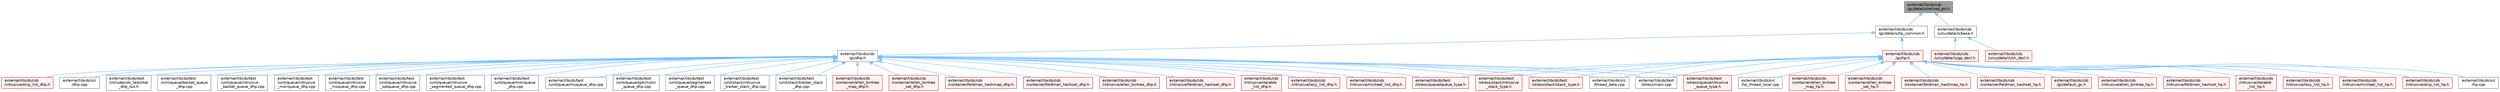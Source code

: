 digraph "external/libcds/cds/gc/details/retired_ptr.h"
{
 // LATEX_PDF_SIZE
  bgcolor="transparent";
  edge [fontname=Helvetica,fontsize=10,labelfontname=Helvetica,labelfontsize=10];
  node [fontname=Helvetica,fontsize=10,shape=box,height=0.2,width=0.4];
  Node1 [id="Node000001",label="external/libcds/cds\l/gc/details/retired_ptr.h",height=0.2,width=0.4,color="gray40", fillcolor="grey60", style="filled", fontcolor="black",tooltip=" "];
  Node1 -> Node2 [id="edge1_Node000001_Node000002",dir="back",color="steelblue1",style="solid",tooltip=" "];
  Node2 [id="Node000002",label="external/libcds/cds\l/gc/details/hp_common.h",height=0.2,width=0.4,color="grey40", fillcolor="white", style="filled",URL="$hp__common_8h.html",tooltip=" "];
  Node2 -> Node3 [id="edge2_Node000002_Node000003",dir="back",color="steelblue1",style="solid",tooltip=" "];
  Node3 [id="Node000003",label="external/libcds/cds\l/gc/dhp.h",height=0.2,width=0.4,color="grey40", fillcolor="white", style="filled",URL="$dhp_8h.html",tooltip=" "];
  Node3 -> Node4 [id="edge3_Node000003_Node000004",dir="back",color="steelblue1",style="solid",tooltip=" "];
  Node4 [id="Node000004",label="external/libcds/cds\l/container/ellen_bintree\l_map_dhp.h",height=0.2,width=0.4,color="red", fillcolor="#FFF0F0", style="filled",URL="$ellen__bintree__map__dhp_8h.html",tooltip=" "];
  Node3 -> Node16 [id="edge4_Node000003_Node000016",dir="back",color="steelblue1",style="solid",tooltip=" "];
  Node16 [id="Node000016",label="external/libcds/cds\l/container/ellen_bintree\l_set_dhp.h",height=0.2,width=0.4,color="red", fillcolor="#FFF0F0", style="filled",URL="$ellen__bintree__set__dhp_8h.html",tooltip=" "];
  Node3 -> Node29 [id="edge5_Node000003_Node000029",dir="back",color="steelblue1",style="solid",tooltip=" "];
  Node29 [id="Node000029",label="external/libcds/cds\l/container/feldman_hashmap_dhp.h",height=0.2,width=0.4,color="red", fillcolor="#FFF0F0", style="filled",URL="$feldman__hashmap__dhp_8h.html",tooltip=" "];
  Node3 -> Node41 [id="edge6_Node000003_Node000041",dir="back",color="steelblue1",style="solid",tooltip=" "];
  Node41 [id="Node000041",label="external/libcds/cds\l/container/feldman_hashset_dhp.h",height=0.2,width=0.4,color="red", fillcolor="#FFF0F0", style="filled",URL="$container_2feldman__hashset__dhp_8h.html",tooltip=" "];
  Node3 -> Node52 [id="edge7_Node000003_Node000052",dir="back",color="steelblue1",style="solid",tooltip=" "];
  Node52 [id="Node000052",label="external/libcds/cds\l/intrusive/ellen_bintree_dhp.h",height=0.2,width=0.4,color="red", fillcolor="#FFF0F0", style="filled",URL="$ellen__bintree__dhp_8h.html",tooltip=" "];
  Node3 -> Node54 [id="edge8_Node000003_Node000054",dir="back",color="steelblue1",style="solid",tooltip=" "];
  Node54 [id="Node000054",label="external/libcds/cds\l/intrusive/feldman_hashset_dhp.h",height=0.2,width=0.4,color="red", fillcolor="#FFF0F0", style="filled",URL="$intrusive_2feldman__hashset__dhp_8h.html",tooltip=" "];
  Node3 -> Node56 [id="edge9_Node000003_Node000056",dir="back",color="steelblue1",style="solid",tooltip=" "];
  Node56 [id="Node000056",label="external/libcds/cds\l/intrusive/iterable\l_list_dhp.h",height=0.2,width=0.4,color="red", fillcolor="#FFF0F0", style="filled",URL="$intrusive_2iterable__list__dhp_8h.html",tooltip=" "];
  Node3 -> Node108 [id="edge10_Node000003_Node000108",dir="back",color="steelblue1",style="solid",tooltip=" "];
  Node108 [id="Node000108",label="external/libcds/cds\l/intrusive/lazy_list_dhp.h",height=0.2,width=0.4,color="red", fillcolor="#FFF0F0", style="filled",URL="$intrusive_2lazy__list__dhp_8h.html",tooltip=" "];
  Node3 -> Node122 [id="edge11_Node000003_Node000122",dir="back",color="steelblue1",style="solid",tooltip=" "];
  Node122 [id="Node000122",label="external/libcds/cds\l/intrusive/michael_list_dhp.h",height=0.2,width=0.4,color="red", fillcolor="#FFF0F0", style="filled",URL="$intrusive_2michael__list__dhp_8h.html",tooltip=" "];
  Node3 -> Node136 [id="edge12_Node000003_Node000136",dir="back",color="steelblue1",style="solid",tooltip=" "];
  Node136 [id="Node000136",label="external/libcds/cds\l/intrusive/skip_list_dhp.h",height=0.2,width=0.4,color="red", fillcolor="#FFF0F0", style="filled",URL="$skip__list__dhp_8h.html",tooltip=" "];
  Node3 -> Node159 [id="edge13_Node000003_Node000159",dir="back",color="steelblue1",style="solid",tooltip=" "];
  Node159 [id="Node000159",label="external/libcds/src\l/dhp.cpp",height=0.2,width=0.4,color="grey40", fillcolor="white", style="filled",URL="$dhp_8cpp.html",tooltip=" "];
  Node3 -> Node160 [id="edge14_Node000003_Node000160",dir="back",color="steelblue1",style="solid",tooltip=" "];
  Node160 [id="Node000160",label="external/libcds/src\l/thread_data.cpp",height=0.2,width=0.4,color="grey40", fillcolor="white", style="filled",URL="$thread__data_8cpp.html",tooltip=" "];
  Node3 -> Node161 [id="edge15_Node000003_Node000161",dir="back",color="steelblue1",style="solid",tooltip=" "];
  Node161 [id="Node000161",label="external/libcds/test\l/include/cds_test/stat\l_dhp_out.h",height=0.2,width=0.4,color="grey40", fillcolor="white", style="filled",URL="$stat__dhp__out_8h.html",tooltip=" "];
  Node3 -> Node162 [id="edge16_Node000003_Node000162",dir="back",color="steelblue1",style="solid",tooltip=" "];
  Node162 [id="Node000162",label="external/libcds/test\l/stress/main.cpp",height=0.2,width=0.4,color="grey40", fillcolor="white", style="filled",URL="$external_2libcds_2test_2stress_2main_8cpp.html",tooltip=" "];
  Node3 -> Node163 [id="edge17_Node000003_Node000163",dir="back",color="steelblue1",style="solid",tooltip=" "];
  Node163 [id="Node000163",label="external/libcds/test\l/stress/queue/intrusive\l_queue_type.h",height=0.2,width=0.4,color="red", fillcolor="#FFF0F0", style="filled",URL="$intrusive__queue__type_8h.html",tooltip=" "];
  Node3 -> Node165 [id="edge18_Node000003_Node000165",dir="back",color="steelblue1",style="solid",tooltip=" "];
  Node165 [id="Node000165",label="external/libcds/test\l/stress/queue/queue_type.h",height=0.2,width=0.4,color="red", fillcolor="#FFF0F0", style="filled",URL="$queue__type_8h.html",tooltip=" "];
  Node3 -> Node173 [id="edge19_Node000003_Node000173",dir="back",color="steelblue1",style="solid",tooltip=" "];
  Node173 [id="Node000173",label="external/libcds/test\l/stress/stack/intrusive\l_stack_type.h",height=0.2,width=0.4,color="red", fillcolor="#FFF0F0", style="filled",URL="$intrusive__stack__type_8h.html",tooltip=" "];
  Node3 -> Node177 [id="edge20_Node000003_Node000177",dir="back",color="steelblue1",style="solid",tooltip=" "];
  Node177 [id="Node000177",label="external/libcds/test\l/stress/stack/stack_type.h",height=0.2,width=0.4,color="red", fillcolor="#FFF0F0", style="filled",URL="$stack__type_8h.html",tooltip=" "];
  Node3 -> Node180 [id="edge21_Node000003_Node000180",dir="back",color="steelblue1",style="solid",tooltip=" "];
  Node180 [id="Node000180",label="external/libcds/test\l/unit/queue/basket_queue\l_dhp.cpp",height=0.2,width=0.4,color="grey40", fillcolor="white", style="filled",URL="$basket__queue__dhp_8cpp.html",tooltip=" "];
  Node3 -> Node181 [id="edge22_Node000003_Node000181",dir="back",color="steelblue1",style="solid",tooltip=" "];
  Node181 [id="Node000181",label="external/libcds/test\l/unit/queue/intrusive\l_basket_queue_dhp.cpp",height=0.2,width=0.4,color="grey40", fillcolor="white", style="filled",URL="$intrusive__basket__queue__dhp_8cpp.html",tooltip=" "];
  Node3 -> Node182 [id="edge23_Node000003_Node000182",dir="back",color="steelblue1",style="solid",tooltip=" "];
  Node182 [id="Node000182",label="external/libcds/test\l/unit/queue/intrusive\l_moirqueue_dhp.cpp",height=0.2,width=0.4,color="grey40", fillcolor="white", style="filled",URL="$intrusive__moirqueue__dhp_8cpp.html",tooltip=" "];
  Node3 -> Node183 [id="edge24_Node000003_Node000183",dir="back",color="steelblue1",style="solid",tooltip=" "];
  Node183 [id="Node000183",label="external/libcds/test\l/unit/queue/intrusive\l_msqueue_dhp.cpp",height=0.2,width=0.4,color="grey40", fillcolor="white", style="filled",URL="$intrusive__msqueue__dhp_8cpp.html",tooltip=" "];
  Node3 -> Node184 [id="edge25_Node000003_Node000184",dir="back",color="steelblue1",style="solid",tooltip=" "];
  Node184 [id="Node000184",label="external/libcds/test\l/unit/queue/intrusive\l_optqueue_dhp.cpp",height=0.2,width=0.4,color="grey40", fillcolor="white", style="filled",URL="$intrusive__optqueue__dhp_8cpp.html",tooltip=" "];
  Node3 -> Node185 [id="edge26_Node000003_Node000185",dir="back",color="steelblue1",style="solid",tooltip=" "];
  Node185 [id="Node000185",label="external/libcds/test\l/unit/queue/intrusive\l_segmented_queue_dhp.cpp",height=0.2,width=0.4,color="grey40", fillcolor="white", style="filled",URL="$intrusive__segmented__queue__dhp_8cpp.html",tooltip=" "];
  Node3 -> Node186 [id="edge27_Node000003_Node000186",dir="back",color="steelblue1",style="solid",tooltip=" "];
  Node186 [id="Node000186",label="external/libcds/test\l/unit/queue/moirqueue\l_dhp.cpp",height=0.2,width=0.4,color="grey40", fillcolor="white", style="filled",URL="$moirqueue__dhp_8cpp.html",tooltip=" "];
  Node3 -> Node187 [id="edge28_Node000003_Node000187",dir="back",color="steelblue1",style="solid",tooltip=" "];
  Node187 [id="Node000187",label="external/libcds/test\l/unit/queue/msqueue_dhp.cpp",height=0.2,width=0.4,color="grey40", fillcolor="white", style="filled",URL="$msqueue__dhp_8cpp.html",tooltip=" "];
  Node3 -> Node188 [id="edge29_Node000003_Node000188",dir="back",color="steelblue1",style="solid",tooltip=" "];
  Node188 [id="Node000188",label="external/libcds/test\l/unit/queue/optimistic\l_queue_dhp.cpp",height=0.2,width=0.4,color="grey40", fillcolor="white", style="filled",URL="$optimistic__queue__dhp_8cpp.html",tooltip=" "];
  Node3 -> Node189 [id="edge30_Node000003_Node000189",dir="back",color="steelblue1",style="solid",tooltip=" "];
  Node189 [id="Node000189",label="external/libcds/test\l/unit/queue/segmented\l_queue_dhp.cpp",height=0.2,width=0.4,color="grey40", fillcolor="white", style="filled",URL="$segmented__queue__dhp_8cpp.html",tooltip=" "];
  Node3 -> Node190 [id="edge31_Node000003_Node000190",dir="back",color="steelblue1",style="solid",tooltip=" "];
  Node190 [id="Node000190",label="external/libcds/test\l/unit/stack/intrusive\l_treiber_stack_dhp.cpp",height=0.2,width=0.4,color="grey40", fillcolor="white", style="filled",URL="$intrusive__treiber__stack__dhp_8cpp.html",tooltip=" "];
  Node3 -> Node191 [id="edge32_Node000003_Node000191",dir="back",color="steelblue1",style="solid",tooltip=" "];
  Node191 [id="Node000191",label="external/libcds/test\l/unit/stack/treiber_stack\l_dhp.cpp",height=0.2,width=0.4,color="grey40", fillcolor="white", style="filled",URL="$treiber__stack__dhp_8cpp.html",tooltip=" "];
  Node2 -> Node192 [id="edge33_Node000002_Node000192",dir="back",color="steelblue1",style="solid",tooltip=" "];
  Node192 [id="Node000192",label="external/libcds/cds\l/gc/hp.h",height=0.2,width=0.4,color="red", fillcolor="#FFF0F0", style="filled",URL="$hp_8h.html",tooltip=" "];
  Node192 -> Node193 [id="edge34_Node000192_Node000193",dir="back",color="steelblue1",style="solid",tooltip=" "];
  Node193 [id="Node000193",label="external/libcds/cds\l/container/ellen_bintree\l_map_hp.h",height=0.2,width=0.4,color="red", fillcolor="#FFF0F0", style="filled",URL="$ellen__bintree__map__hp_8h.html",tooltip=" "];
  Node192 -> Node195 [id="edge35_Node000192_Node000195",dir="back",color="steelblue1",style="solid",tooltip=" "];
  Node195 [id="Node000195",label="external/libcds/cds\l/container/ellen_bintree\l_set_hp.h",height=0.2,width=0.4,color="red", fillcolor="#FFF0F0", style="filled",URL="$ellen__bintree__set__hp_8h.html",tooltip=" "];
  Node192 -> Node198 [id="edge36_Node000192_Node000198",dir="back",color="steelblue1",style="solid",tooltip=" "];
  Node198 [id="Node000198",label="external/libcds/cds\l/container/feldman_hashmap_hp.h",height=0.2,width=0.4,color="red", fillcolor="#FFF0F0", style="filled",URL="$feldman__hashmap__hp_8h.html",tooltip=" "];
  Node192 -> Node200 [id="edge37_Node000192_Node000200",dir="back",color="steelblue1",style="solid",tooltip=" "];
  Node200 [id="Node000200",label="external/libcds/cds\l/container/feldman_hashset_hp.h",height=0.2,width=0.4,color="red", fillcolor="#FFF0F0", style="filled",URL="$container_2feldman__hashset__hp_8h.html",tooltip=" "];
  Node192 -> Node202 [id="edge38_Node000192_Node000202",dir="back",color="steelblue1",style="solid",tooltip=" "];
  Node202 [id="Node000202",label="external/libcds/cds\l/gc/default_gc.h",height=0.2,width=0.4,color="red", fillcolor="#FFF0F0", style="filled",URL="$default__gc_8h.html",tooltip=" "];
  Node192 -> Node226 [id="edge39_Node000192_Node000226",dir="back",color="steelblue1",style="solid",tooltip=" "];
  Node226 [id="Node000226",label="external/libcds/cds\l/intrusive/ellen_bintree_hp.h",height=0.2,width=0.4,color="red", fillcolor="#FFF0F0", style="filled",URL="$ellen__bintree__hp_8h.html",tooltip=" "];
  Node192 -> Node228 [id="edge40_Node000192_Node000228",dir="back",color="steelblue1",style="solid",tooltip=" "];
  Node228 [id="Node000228",label="external/libcds/cds\l/intrusive/feldman_hashset_hp.h",height=0.2,width=0.4,color="red", fillcolor="#FFF0F0", style="filled",URL="$intrusive_2feldman__hashset__hp_8h.html",tooltip=" "];
  Node192 -> Node230 [id="edge41_Node000192_Node000230",dir="back",color="steelblue1",style="solid",tooltip=" "];
  Node230 [id="Node000230",label="external/libcds/cds\l/intrusive/iterable\l_list_hp.h",height=0.2,width=0.4,color="red", fillcolor="#FFF0F0", style="filled",URL="$intrusive_2iterable__list__hp_8h.html",tooltip=" "];
  Node192 -> Node242 [id="edge42_Node000192_Node000242",dir="back",color="steelblue1",style="solid",tooltip=" "];
  Node242 [id="Node000242",label="external/libcds/cds\l/intrusive/lazy_list_hp.h",height=0.2,width=0.4,color="red", fillcolor="#FFF0F0", style="filled",URL="$intrusive_2lazy__list__hp_8h.html",tooltip=" "];
  Node192 -> Node254 [id="edge43_Node000192_Node000254",dir="back",color="steelblue1",style="solid",tooltip=" "];
  Node254 [id="Node000254",label="external/libcds/cds\l/intrusive/michael_list_hp.h",height=0.2,width=0.4,color="red", fillcolor="#FFF0F0", style="filled",URL="$intrusive_2michael__list__hp_8h.html",tooltip=" "];
  Node192 -> Node266 [id="edge44_Node000192_Node000266",dir="back",color="steelblue1",style="solid",tooltip=" "];
  Node266 [id="Node000266",label="external/libcds/cds\l/intrusive/skip_list_hp.h",height=0.2,width=0.4,color="red", fillcolor="#FFF0F0", style="filled",URL="$skip__list__hp_8h.html",tooltip=" "];
  Node192 -> Node272 [id="edge45_Node000192_Node000272",dir="back",color="steelblue1",style="solid",tooltip=" "];
  Node272 [id="Node000272",label="external/libcds/src\l/hp.cpp",height=0.2,width=0.4,color="grey40", fillcolor="white", style="filled",URL="$hp_8cpp.html",tooltip=" "];
  Node192 -> Node273 [id="edge46_Node000192_Node000273",dir="back",color="steelblue1",style="solid",tooltip=" "];
  Node273 [id="Node000273",label="external/libcds/src\l/hp_thread_local.cpp",height=0.2,width=0.4,color="grey40", fillcolor="white", style="filled",URL="$hp__thread__local_8cpp.html",tooltip=" "];
  Node192 -> Node160 [id="edge47_Node000192_Node000160",dir="back",color="steelblue1",style="solid",tooltip=" "];
  Node192 -> Node162 [id="edge48_Node000192_Node000162",dir="back",color="steelblue1",style="solid",tooltip=" "];
  Node192 -> Node163 [id="edge49_Node000192_Node000163",dir="back",color="steelblue1",style="solid",tooltip=" "];
  Node192 -> Node165 [id="edge50_Node000192_Node000165",dir="back",color="steelblue1",style="solid",tooltip=" "];
  Node192 -> Node173 [id="edge51_Node000192_Node000173",dir="back",color="steelblue1",style="solid",tooltip=" "];
  Node192 -> Node177 [id="edge52_Node000192_Node000177",dir="back",color="steelblue1",style="solid",tooltip=" "];
  Node1 -> Node360 [id="edge53_Node000001_Node000360",dir="back",color="steelblue1",style="solid",tooltip=" "];
  Node360 [id="Node000360",label="external/libcds/cds\l/urcu/details/base.h",height=0.2,width=0.4,color="grey40", fillcolor="white", style="filled",URL="$external_2libcds_2cds_2urcu_2details_2base_8h.html",tooltip=" "];
  Node360 -> Node361 [id="edge54_Node000360_Node000361",dir="back",color="steelblue1",style="solid",tooltip=" "];
  Node361 [id="Node000361",label="external/libcds/cds\l/urcu/details/gp_decl.h",height=0.2,width=0.4,color="red", fillcolor="#FFF0F0", style="filled",URL="$gp__decl_8h.html",tooltip=" "];
  Node360 -> Node764 [id="edge55_Node000360_Node000764",dir="back",color="steelblue1",style="solid",tooltip=" "];
  Node764 [id="Node000764",label="external/libcds/cds\l/urcu/details/sh_decl.h",height=0.2,width=0.4,color="red", fillcolor="#FFF0F0", style="filled",URL="$sh__decl_8h.html",tooltip=" "];
}

